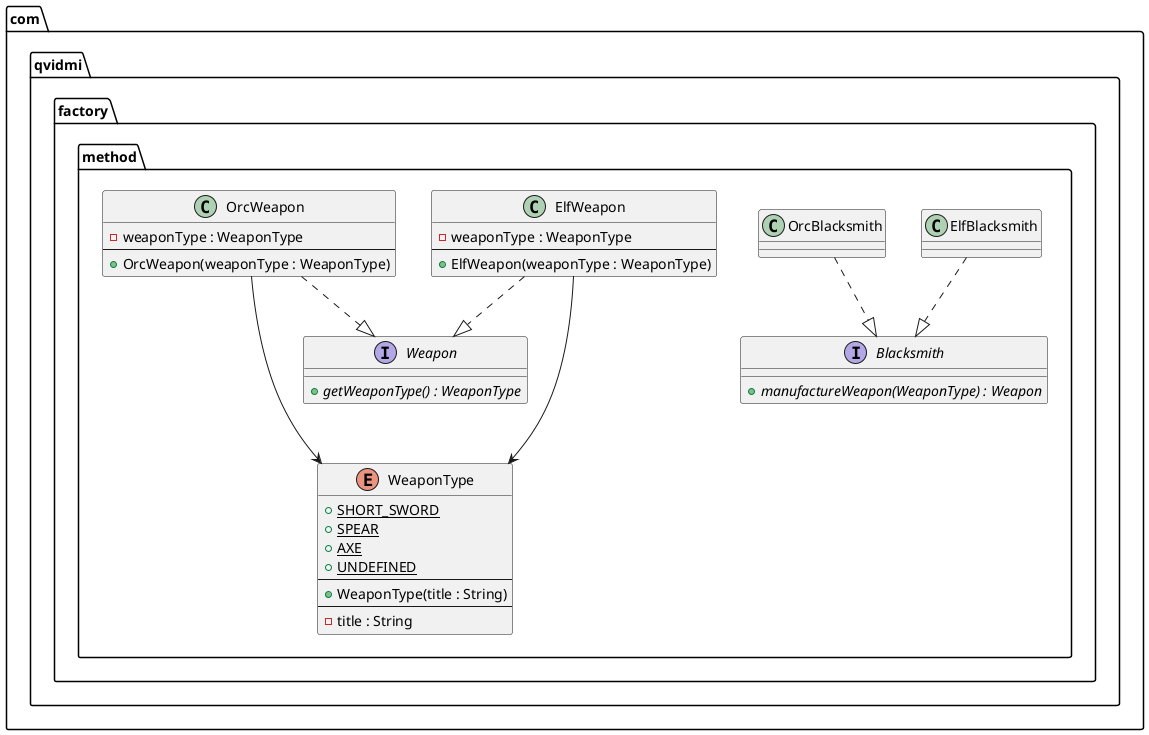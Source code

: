 @startuml
package com.qvidmi.factory.method {
    together {
        interface Blacksmith {
        + manufactureWeapon(WeaponType) : Weapon {abstract}
        }
        class ElfBlacksmith {

        }
        class OrcBlacksmith {

        }
    }
    together {
        class ElfWeapon {
            - weaponType : WeaponType
            --
            + ElfWeapon(weaponType : WeaponType)
        }

        class OrcWeapon {
            - weaponType : WeaponType
            --
            + OrcWeapon(weaponType : WeaponType)
        }
        interface Weapon {
            + getWeaponType() : WeaponType {abstract}
        }
        enum WeaponType {
            + SHORT_SWORD {static}
            + SPEAR {static}
            + AXE {static}
            + UNDEFINED {static}
            --
            + WeaponType(title : String)
            --
            - title : String
        }
    }
}

ElfWeapon -->  WeaponType
OrcWeapon -->  WeaponType
ElfBlacksmith ..|> Blacksmith
ElfWeapon ..|> Weapon 
OrcBlacksmith ..|> Blacksmith 
OrcWeapon ..|> Weapon
Weapon -[hidden]- WeaponType
@enduml